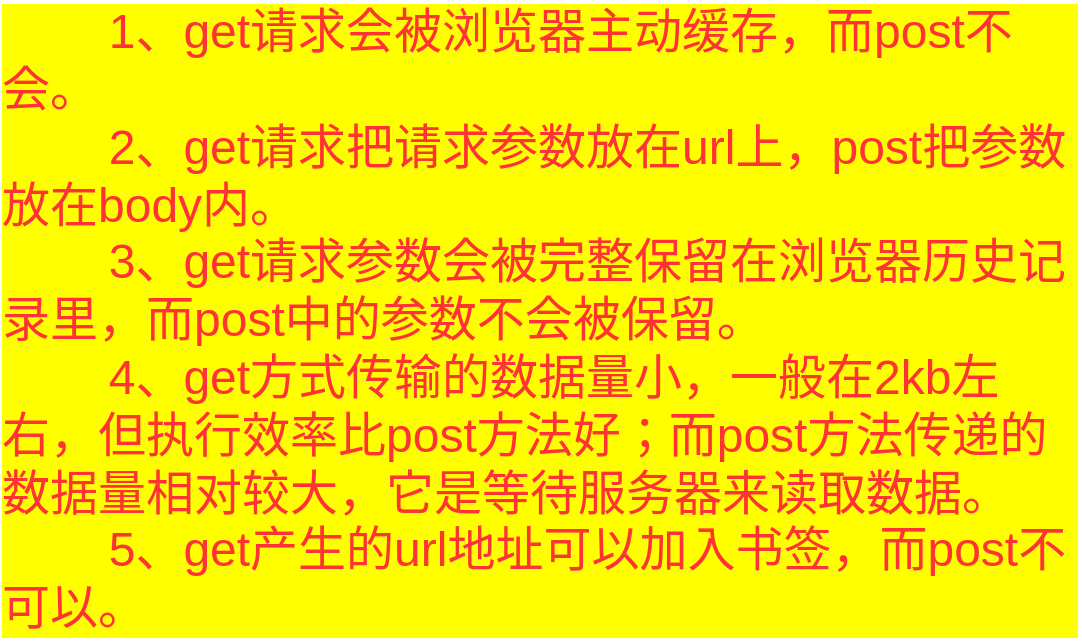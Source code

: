 <mxfile>
    <diagram id="EUL5XyaOKR1Y4BdIfa7v" name="第 1 页">
        <mxGraphModel dx="1047" dy="1520" grid="1" gridSize="10" guides="1" tooltips="1" connect="1" arrows="1" fold="1" page="1" pageScale="1" pageWidth="827" pageHeight="1169" math="0" shadow="0">
            <root>
                <mxCell id="0"/>
                <mxCell id="1" parent="0"/>
                <mxCell id="2" value="&lt;div style=&quot;text-align: left;&quot;&gt;&lt;span style=&quot;font-size: 24px;&quot;&gt;&lt;span style=&quot;&quot;&gt;&#9;&lt;/span&gt;&lt;span style=&quot;white-space: pre;&quot;&gt;&#9;&lt;/span&gt;1、get请求会被浏览器主动缓存，而post不会。&lt;/span&gt;&lt;/div&gt;&lt;div style=&quot;text-align: left;&quot;&gt;&lt;span style=&quot;font-size: 24px;&quot;&gt;&lt;span style=&quot;white-space: pre;&quot;&gt;&#9;&lt;/span&gt;2、get请求把请求参数放在url上，post把参数放在body内。&lt;br&gt;&lt;/span&gt;&lt;/div&gt;&lt;div style=&quot;text-align: left;&quot;&gt;&lt;span style=&quot;font-size: 24px;&quot;&gt;&lt;span style=&quot;white-space: pre;&quot;&gt;&#9;&lt;/span&gt;3、get请求参数会被完整保留在浏览器历史记录里，而post中的参数不会被保留。&lt;br&gt;&lt;/span&gt;&lt;/div&gt;&lt;div style=&quot;text-align: left;&quot;&gt;&lt;span style=&quot;font-size: 24px;&quot;&gt;&lt;span style=&quot;white-space: pre;&quot;&gt;&#9;&lt;/span&gt;4、get方式传输的数据量小，一般在2kb左右，但执行效率比post方法好；而post方法传递的数据量相对较大，它是等待服务器来读取数据。&lt;br&gt;&lt;/span&gt;&lt;/div&gt;&lt;div style=&quot;text-align: left;&quot;&gt;&lt;span style=&quot;font-size: 24px;&quot;&gt;&lt;span style=&quot;white-space: pre;&quot;&gt;&#9;&lt;/span&gt;5、get产生的url地址可以加入书签，而post不可以。&lt;br&gt;&lt;/span&gt;&lt;/div&gt;" style="text;strokeColor=none;align=center;fillColor=none;html=1;verticalAlign=middle;whiteSpace=wrap;rounded=0;fontSize=14;fontColor=#FF3333;labelBackgroundColor=#FFFF00;" vertex="1" parent="1">
                    <mxGeometry x="150" y="90" width="540" height="320" as="geometry"/>
                </mxCell>
            </root>
        </mxGraphModel>
    </diagram>
</mxfile>